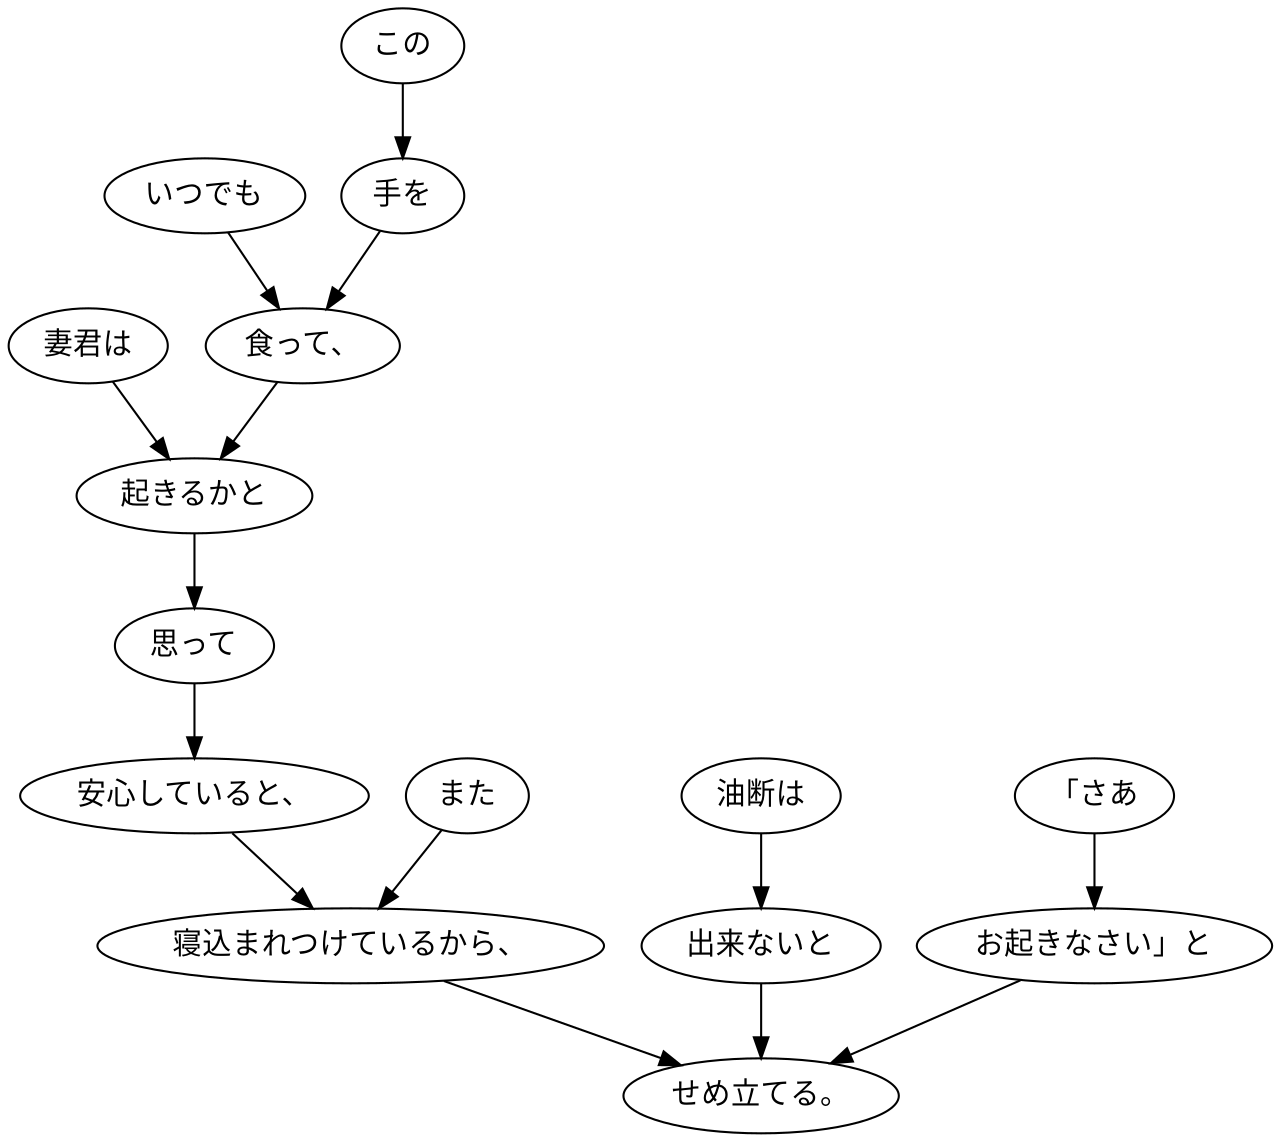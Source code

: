 digraph graph6497 {
	node0 [label="妻君は"];
	node1 [label="いつでも"];
	node2 [label="この"];
	node3 [label="手を"];
	node4 [label="食って、"];
	node5 [label="起きるかと"];
	node6 [label="思って"];
	node7 [label="安心していると、"];
	node8 [label="また"];
	node9 [label="寝込まれつけているから、"];
	node10 [label="油断は"];
	node11 [label="出来ないと"];
	node12 [label="「さあ"];
	node13 [label="お起きなさい」と"];
	node14 [label="せめ立てる。"];
	node0 -> node5;
	node1 -> node4;
	node2 -> node3;
	node3 -> node4;
	node4 -> node5;
	node5 -> node6;
	node6 -> node7;
	node7 -> node9;
	node8 -> node9;
	node9 -> node14;
	node10 -> node11;
	node11 -> node14;
	node12 -> node13;
	node13 -> node14;
}
